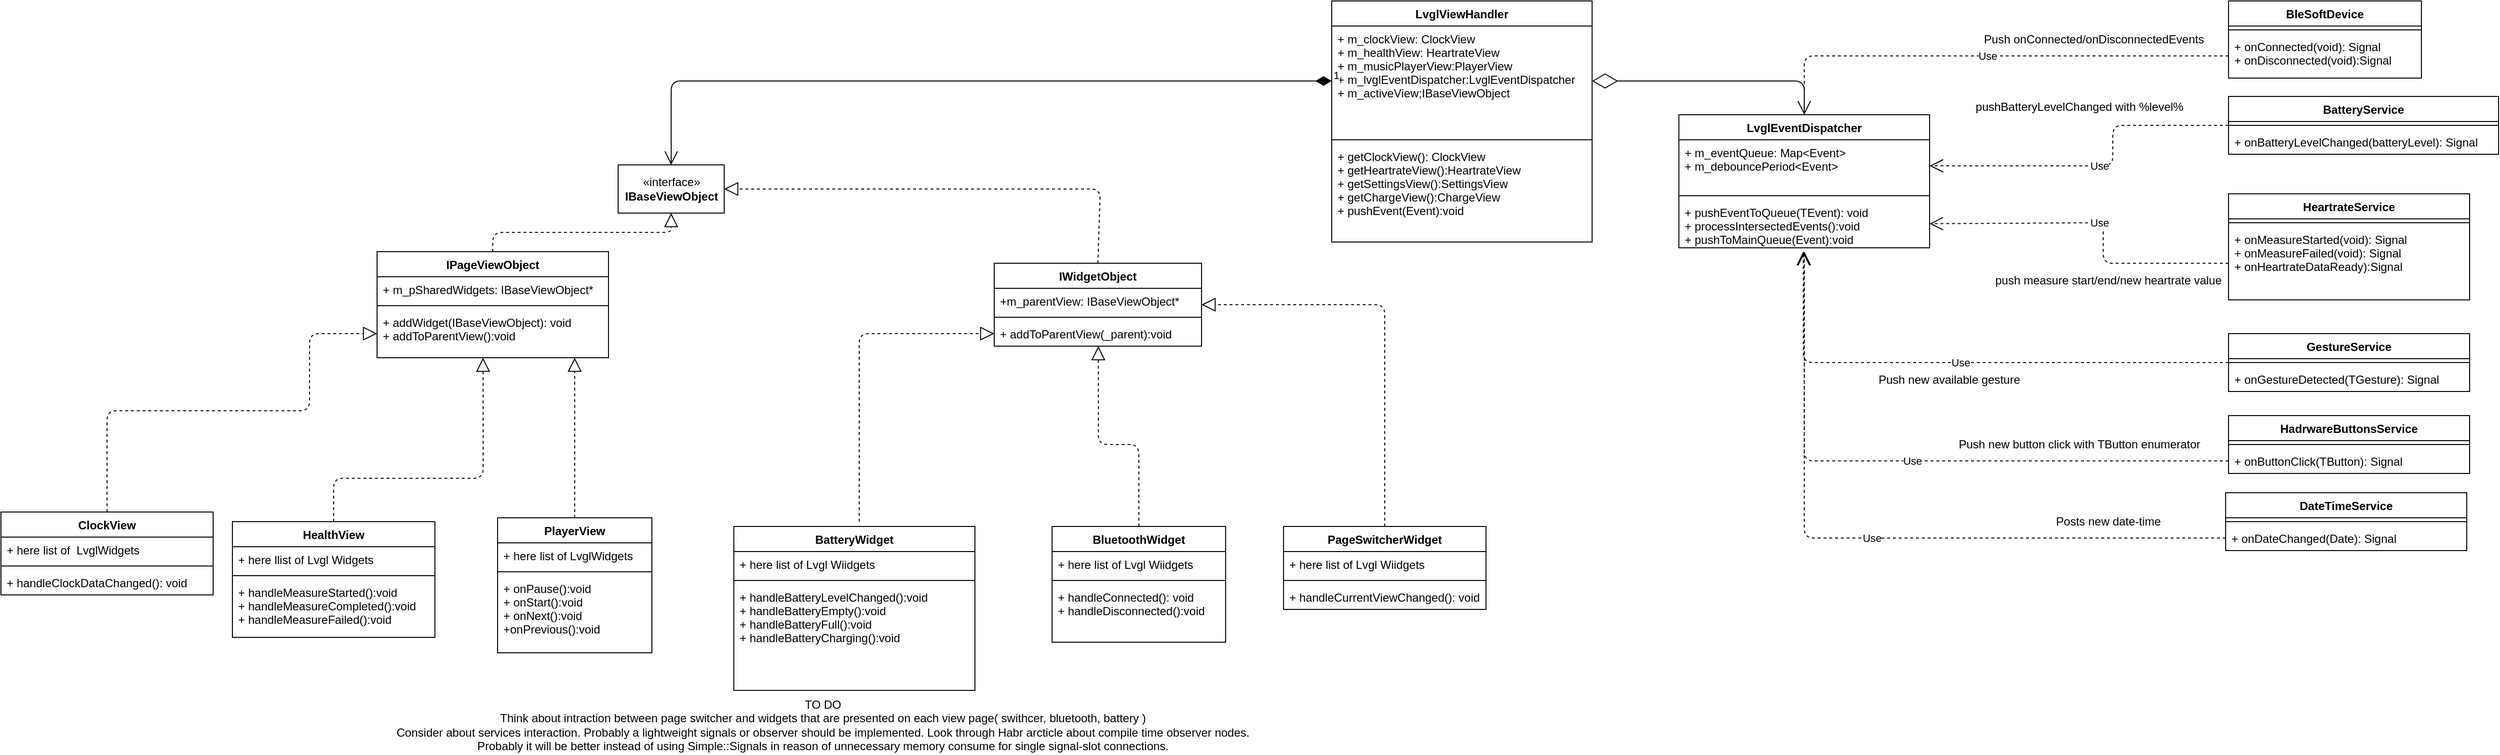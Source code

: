 <mxfile version="12.4.2" type="device" pages="1"><diagram id="ewsq-P03NnKkzqUF8lzg" name="Page-1"><mxGraphModel dx="3555" dy="2055" grid="1" gridSize="10" guides="1" tooltips="1" connect="1" arrows="1" fold="1" page="1" pageScale="1" pageWidth="3300" pageHeight="2339" math="0" shadow="0"><root><mxCell id="0"/><mxCell id="1" parent="0"/><mxCell id="7AHlP5lubdx5ZSfisMD6-1" value="LvglViewHandler" style="swimlane;fontStyle=1;align=center;verticalAlign=top;childLayout=stackLayout;horizontal=1;startSize=26;horizontalStack=0;resizeParent=1;resizeParentMax=0;resizeLast=0;collapsible=1;marginBottom=0;" parent="1" vertex="1"><mxGeometry x="1410" y="90" width="270" height="250" as="geometry"/></mxCell><mxCell id="7AHlP5lubdx5ZSfisMD6-2" value="+ m_clockView: ClockView&#10;+ m_healthView: HeartrateView&#10;+ m_musicPlayerView:PlayerView&#10;+ m_lvglEventDispatcher:LvglEventDispatcher&#10;+ m_activeView;IBaseViewObject" style="text;strokeColor=none;fillColor=none;align=left;verticalAlign=top;spacingLeft=4;spacingRight=4;overflow=hidden;rotatable=0;points=[[0,0.5],[1,0.5]];portConstraint=eastwest;" parent="7AHlP5lubdx5ZSfisMD6-1" vertex="1"><mxGeometry y="26" width="270" height="114" as="geometry"/></mxCell><mxCell id="7AHlP5lubdx5ZSfisMD6-3" value="" style="line;strokeWidth=1;fillColor=none;align=left;verticalAlign=middle;spacingTop=-1;spacingLeft=3;spacingRight=3;rotatable=0;labelPosition=right;points=[];portConstraint=eastwest;" parent="7AHlP5lubdx5ZSfisMD6-1" vertex="1"><mxGeometry y="140" width="270" height="8" as="geometry"/></mxCell><mxCell id="7AHlP5lubdx5ZSfisMD6-4" value="+ getClockView(): ClockView&#10;+ getHeartrateView():HeartrateView&#10;+ getSettingsView():SettingsView&#10;+ getChargeView():ChargeView&#10;+ pushEvent(Event):void&#10;" style="text;strokeColor=none;fillColor=none;align=left;verticalAlign=top;spacingLeft=4;spacingRight=4;overflow=hidden;rotatable=0;points=[[0,0.5],[1,0.5]];portConstraint=eastwest;" parent="7AHlP5lubdx5ZSfisMD6-1" vertex="1"><mxGeometry y="148" width="270" height="102" as="geometry"/></mxCell><mxCell id="7AHlP5lubdx5ZSfisMD6-9" value="ClockView" style="swimlane;fontStyle=1;align=center;verticalAlign=top;childLayout=stackLayout;horizontal=1;startSize=26;horizontalStack=0;resizeParent=1;resizeParentMax=0;resizeLast=0;collapsible=1;marginBottom=0;" parent="1" vertex="1"><mxGeometry x="30" y="620" width="220" height="86" as="geometry"/></mxCell><mxCell id="7AHlP5lubdx5ZSfisMD6-10" value="+ here list of  LvglWidgets" style="text;strokeColor=none;fillColor=none;align=left;verticalAlign=top;spacingLeft=4;spacingRight=4;overflow=hidden;rotatable=0;points=[[0,0.5],[1,0.5]];portConstraint=eastwest;" parent="7AHlP5lubdx5ZSfisMD6-9" vertex="1"><mxGeometry y="26" width="220" height="26" as="geometry"/></mxCell><mxCell id="7AHlP5lubdx5ZSfisMD6-11" value="" style="line;strokeWidth=1;fillColor=none;align=left;verticalAlign=middle;spacingTop=-1;spacingLeft=3;spacingRight=3;rotatable=0;labelPosition=right;points=[];portConstraint=eastwest;" parent="7AHlP5lubdx5ZSfisMD6-9" vertex="1"><mxGeometry y="52" width="220" height="8" as="geometry"/></mxCell><mxCell id="7AHlP5lubdx5ZSfisMD6-12" value="+ handleClockDataChanged(): void" style="text;strokeColor=none;fillColor=none;align=left;verticalAlign=top;spacingLeft=4;spacingRight=4;overflow=hidden;rotatable=0;points=[[0,0.5],[1,0.5]];portConstraint=eastwest;" parent="7AHlP5lubdx5ZSfisMD6-9" vertex="1"><mxGeometry y="60" width="220" height="26" as="geometry"/></mxCell><mxCell id="7AHlP5lubdx5ZSfisMD6-13" value="HealthView" style="swimlane;fontStyle=1;align=center;verticalAlign=top;childLayout=stackLayout;horizontal=1;startSize=26;horizontalStack=0;resizeParent=1;resizeParentMax=0;resizeLast=0;collapsible=1;marginBottom=0;" parent="1" vertex="1"><mxGeometry x="270" y="630" width="210" height="120" as="geometry"/></mxCell><mxCell id="7AHlP5lubdx5ZSfisMD6-14" value="+ here llist of Lvgl Widgets" style="text;strokeColor=none;fillColor=none;align=left;verticalAlign=top;spacingLeft=4;spacingRight=4;overflow=hidden;rotatable=0;points=[[0,0.5],[1,0.5]];portConstraint=eastwest;" parent="7AHlP5lubdx5ZSfisMD6-13" vertex="1"><mxGeometry y="26" width="210" height="26" as="geometry"/></mxCell><mxCell id="7AHlP5lubdx5ZSfisMD6-15" value="" style="line;strokeWidth=1;fillColor=none;align=left;verticalAlign=middle;spacingTop=-1;spacingLeft=3;spacingRight=3;rotatable=0;labelPosition=right;points=[];portConstraint=eastwest;" parent="7AHlP5lubdx5ZSfisMD6-13" vertex="1"><mxGeometry y="52" width="210" height="8" as="geometry"/></mxCell><mxCell id="7AHlP5lubdx5ZSfisMD6-16" value="+ handleMeasureStarted():void&#10;+ handleMeasureCompleted():void&#10;+ handleMeasureFailed():void" style="text;strokeColor=none;fillColor=none;align=left;verticalAlign=top;spacingLeft=4;spacingRight=4;overflow=hidden;rotatable=0;points=[[0,0.5],[1,0.5]];portConstraint=eastwest;" parent="7AHlP5lubdx5ZSfisMD6-13" vertex="1"><mxGeometry y="60" width="210" height="60" as="geometry"/></mxCell><mxCell id="7AHlP5lubdx5ZSfisMD6-18" value="BatteryWidget" style="swimlane;fontStyle=1;align=center;verticalAlign=top;childLayout=stackLayout;horizontal=1;startSize=26;horizontalStack=0;resizeParent=1;resizeParentMax=0;resizeLast=0;collapsible=1;marginBottom=0;" parent="1" vertex="1"><mxGeometry x="790" y="635" width="250" height="170" as="geometry"/></mxCell><mxCell id="7AHlP5lubdx5ZSfisMD6-19" value="+ here list of Lvgl Wiidgets" style="text;strokeColor=none;fillColor=none;align=left;verticalAlign=top;spacingLeft=4;spacingRight=4;overflow=hidden;rotatable=0;points=[[0,0.5],[1,0.5]];portConstraint=eastwest;" parent="7AHlP5lubdx5ZSfisMD6-18" vertex="1"><mxGeometry y="26" width="250" height="26" as="geometry"/></mxCell><mxCell id="7AHlP5lubdx5ZSfisMD6-20" value="" style="line;strokeWidth=1;fillColor=none;align=left;verticalAlign=middle;spacingTop=-1;spacingLeft=3;spacingRight=3;rotatable=0;labelPosition=right;points=[];portConstraint=eastwest;" parent="7AHlP5lubdx5ZSfisMD6-18" vertex="1"><mxGeometry y="52" width="250" height="8" as="geometry"/></mxCell><mxCell id="7AHlP5lubdx5ZSfisMD6-21" value="+ handleBatteryLevelChanged():void&#10;+ handleBatteryEmpty():void&#10;+ handleBatteryFull():void&#10;+ handleBatteryCharging():void" style="text;strokeColor=none;fillColor=none;align=left;verticalAlign=top;spacingLeft=4;spacingRight=4;overflow=hidden;rotatable=0;points=[[0,0.5],[1,0.5]];portConstraint=eastwest;" parent="7AHlP5lubdx5ZSfisMD6-18" vertex="1"><mxGeometry y="60" width="250" height="110" as="geometry"/></mxCell><mxCell id="7AHlP5lubdx5ZSfisMD6-27" value="" style="endArrow=block;dashed=1;endFill=0;endSize=12;html=1;entryX=0.458;entryY=1;entryDx=0;entryDy=0;exitX=0.5;exitY=0;exitDx=0;exitDy=0;entryPerimeter=0;" parent="1" source="7AHlP5lubdx5ZSfisMD6-13" target="jYnWJ_lTB4Jm8ooco0lp-8" edge="1"><mxGeometry width="160" relative="1" as="geometry"><mxPoint x="330" y="615" as="sourcePoint"/><mxPoint x="597.5" y="505" as="targetPoint"/><Array as="points"><mxPoint x="375" y="585"/><mxPoint x="530" y="585"/><mxPoint x="530" y="520"/></Array></mxGeometry></mxCell><mxCell id="7AHlP5lubdx5ZSfisMD6-28" value="" style="endArrow=block;dashed=1;endFill=0;endSize=12;html=1;entryX=0.854;entryY=1;entryDx=0;entryDy=0;exitX=0.5;exitY=0;exitDx=0;exitDy=0;entryPerimeter=0;" parent="1" source="cyp4PG-9bIYyJVYhjUju-9" target="jYnWJ_lTB4Jm8ooco0lp-8" edge="1"><mxGeometry width="160" relative="1" as="geometry"><mxPoint x="625" y="605" as="sourcePoint"/><mxPoint x="625" y="505" as="targetPoint"/></mxGeometry></mxCell><mxCell id="cyp4PG-9bIYyJVYhjUju-3" value="1" style="endArrow=open;html=1;endSize=12;startArrow=diamondThin;startSize=14;startFill=1;edgeStyle=orthogonalEdgeStyle;align=left;verticalAlign=bottom;exitX=0;exitY=0.5;exitDx=0;exitDy=0;entryX=0.5;entryY=0;entryDx=0;entryDy=0;" parent="1" source="7AHlP5lubdx5ZSfisMD6-2" target="jYnWJ_lTB4Jm8ooco0lp-2" edge="1"><mxGeometry x="-1" y="3" relative="1" as="geometry"><mxPoint x="930" y="110" as="sourcePoint"/><mxPoint x="725" y="240" as="targetPoint"/></mxGeometry></mxCell><mxCell id="cyp4PG-9bIYyJVYhjUju-9" value="PlayerView" style="swimlane;fontStyle=1;align=center;verticalAlign=top;childLayout=stackLayout;horizontal=1;startSize=26;horizontalStack=0;resizeParent=1;resizeParentMax=0;resizeLast=0;collapsible=1;marginBottom=0;" parent="1" vertex="1"><mxGeometry x="545" y="626" width="160" height="140" as="geometry"/></mxCell><mxCell id="cyp4PG-9bIYyJVYhjUju-10" value="+ here list of LvglWidgets" style="text;strokeColor=none;fillColor=none;align=left;verticalAlign=top;spacingLeft=4;spacingRight=4;overflow=hidden;rotatable=0;points=[[0,0.5],[1,0.5]];portConstraint=eastwest;" parent="cyp4PG-9bIYyJVYhjUju-9" vertex="1"><mxGeometry y="26" width="160" height="26" as="geometry"/></mxCell><mxCell id="cyp4PG-9bIYyJVYhjUju-11" value="" style="line;strokeWidth=1;fillColor=none;align=left;verticalAlign=middle;spacingTop=-1;spacingLeft=3;spacingRight=3;rotatable=0;labelPosition=right;points=[];portConstraint=eastwest;" parent="cyp4PG-9bIYyJVYhjUju-9" vertex="1"><mxGeometry y="52" width="160" height="8" as="geometry"/></mxCell><mxCell id="cyp4PG-9bIYyJVYhjUju-12" value="+ onPause():void&#10;+ onStart():void&#10;+ onNext():void&#10;+onPrevious():void" style="text;strokeColor=none;fillColor=none;align=left;verticalAlign=top;spacingLeft=4;spacingRight=4;overflow=hidden;rotatable=0;points=[[0,0.5],[1,0.5]];portConstraint=eastwest;" parent="cyp4PG-9bIYyJVYhjUju-9" vertex="1"><mxGeometry y="60" width="160" height="80" as="geometry"/></mxCell><mxCell id="cyp4PG-9bIYyJVYhjUju-13" value="" style="endArrow=block;dashed=1;endFill=0;endSize=12;html=1;entryX=0;entryY=0.5;entryDx=0;entryDy=0;exitX=0.5;exitY=0;exitDx=0;exitDy=0;" parent="1" source="7AHlP5lubdx5ZSfisMD6-9" target="jYnWJ_lTB4Jm8ooco0lp-8" edge="1"><mxGeometry width="160" relative="1" as="geometry"><mxPoint x="-10" y="567.0" as="sourcePoint"/><mxPoint x="420" y="430" as="targetPoint"/><Array as="points"><mxPoint x="140" y="515"/><mxPoint x="350" y="515"/><mxPoint x="350" y="435"/></Array></mxGeometry></mxCell><mxCell id="XPXzc3mzfbzudsh0F1aF-1" value="BleSoftDevice" style="swimlane;fontStyle=1;align=center;verticalAlign=top;childLayout=stackLayout;horizontal=1;startSize=26;horizontalStack=0;resizeParent=1;resizeParentMax=0;resizeLast=0;collapsible=1;marginBottom=0;" parent="1" vertex="1"><mxGeometry x="2340" y="90" width="200" height="80" as="geometry"/></mxCell><mxCell id="XPXzc3mzfbzudsh0F1aF-3" value="" style="line;strokeWidth=1;fillColor=none;align=left;verticalAlign=middle;spacingTop=-1;spacingLeft=3;spacingRight=3;rotatable=0;labelPosition=right;points=[];portConstraint=eastwest;" parent="XPXzc3mzfbzudsh0F1aF-1" vertex="1"><mxGeometry y="26" width="200" height="8" as="geometry"/></mxCell><mxCell id="XPXzc3mzfbzudsh0F1aF-4" value="+ onConnected(void): Signal&#10;+ onDisconnected(void):Signal" style="text;strokeColor=none;fillColor=none;align=left;verticalAlign=top;spacingLeft=4;spacingRight=4;overflow=hidden;rotatable=0;points=[[0,0.5],[1,0.5]];portConstraint=eastwest;" parent="XPXzc3mzfbzudsh0F1aF-1" vertex="1"><mxGeometry y="34" width="200" height="46" as="geometry"/></mxCell><mxCell id="XPXzc3mzfbzudsh0F1aF-5" value="BatteryService" style="swimlane;fontStyle=1;align=center;verticalAlign=top;childLayout=stackLayout;horizontal=1;startSize=26;horizontalStack=0;resizeParent=1;resizeParentMax=0;resizeLast=0;collapsible=1;marginBottom=0;" parent="1" vertex="1"><mxGeometry x="2340" y="189" width="280" height="60" as="geometry"/></mxCell><mxCell id="XPXzc3mzfbzudsh0F1aF-7" value="" style="line;strokeWidth=1;fillColor=none;align=left;verticalAlign=middle;spacingTop=-1;spacingLeft=3;spacingRight=3;rotatable=0;labelPosition=right;points=[];portConstraint=eastwest;" parent="XPXzc3mzfbzudsh0F1aF-5" vertex="1"><mxGeometry y="26" width="280" height="8" as="geometry"/></mxCell><mxCell id="XPXzc3mzfbzudsh0F1aF-8" value="+ onBatteryLevelChanged(batteryLevel): Signal" style="text;strokeColor=none;fillColor=none;align=left;verticalAlign=top;spacingLeft=4;spacingRight=4;overflow=hidden;rotatable=0;points=[[0,0.5],[1,0.5]];portConstraint=eastwest;" parent="XPXzc3mzfbzudsh0F1aF-5" vertex="1"><mxGeometry y="34" width="280" height="26" as="geometry"/></mxCell><mxCell id="XPXzc3mzfbzudsh0F1aF-10" value="Text" style="text;html=1;align=center;verticalAlign=middle;resizable=0;points=[];autosize=1;" parent="1" vertex="1"><mxGeometry x="2457" y="294" width="40" height="20" as="geometry"/></mxCell><mxCell id="XPXzc3mzfbzudsh0F1aF-11" value="HeartrateService" style="swimlane;fontStyle=1;align=center;verticalAlign=top;childLayout=stackLayout;horizontal=1;startSize=26;horizontalStack=0;resizeParent=1;resizeParentMax=0;resizeLast=0;collapsible=1;marginBottom=0;" parent="1" vertex="1"><mxGeometry x="2340" y="290" width="250" height="110" as="geometry"/></mxCell><mxCell id="XPXzc3mzfbzudsh0F1aF-13" value="" style="line;strokeWidth=1;fillColor=none;align=left;verticalAlign=middle;spacingTop=-1;spacingLeft=3;spacingRight=3;rotatable=0;labelPosition=right;points=[];portConstraint=eastwest;" parent="XPXzc3mzfbzudsh0F1aF-11" vertex="1"><mxGeometry y="26" width="250" height="8" as="geometry"/></mxCell><mxCell id="XPXzc3mzfbzudsh0F1aF-14" value="+ onMeasureStarted(void): Signal&#10;+ onMeasureFailed(void): Signal&#10;+ onHeartrateDataReady):Signal" style="text;strokeColor=none;fillColor=none;align=left;verticalAlign=top;spacingLeft=4;spacingRight=4;overflow=hidden;rotatable=0;points=[[0,0.5],[1,0.5]];portConstraint=eastwest;" parent="XPXzc3mzfbzudsh0F1aF-11" vertex="1"><mxGeometry y="34" width="250" height="76" as="geometry"/></mxCell><mxCell id="XPXzc3mzfbzudsh0F1aF-15" value="Use" style="endArrow=open;endSize=12;dashed=1;html=1;exitX=0;exitY=0.5;exitDx=0;exitDy=0;entryX=0.5;entryY=0;entryDx=0;entryDy=0;" parent="1" source="XPXzc3mzfbzudsh0F1aF-4" target="XPXzc3mzfbzudsh0F1aF-17" edge="1"><mxGeometry width="160" relative="1" as="geometry"><mxPoint x="2050" y="420" as="sourcePoint"/><mxPoint x="2080" y="180" as="targetPoint"/><Array as="points"><mxPoint x="1900" y="147"/></Array></mxGeometry></mxCell><mxCell id="XPXzc3mzfbzudsh0F1aF-17" value="LvglEventDispatcher" style="swimlane;fontStyle=1;align=center;verticalAlign=top;childLayout=stackLayout;horizontal=1;startSize=26;horizontalStack=0;resizeParent=1;resizeParentMax=0;resizeLast=0;collapsible=1;marginBottom=0;" parent="1" vertex="1"><mxGeometry x="1770" y="208" width="260" height="138" as="geometry"/></mxCell><mxCell id="XPXzc3mzfbzudsh0F1aF-18" value="+ m_eventQueue: Map&lt;Event&gt;&#10;+ m_debouncePeriod&lt;Event&gt;" style="text;strokeColor=none;fillColor=none;align=left;verticalAlign=top;spacingLeft=4;spacingRight=4;overflow=hidden;rotatable=0;points=[[0,0.5],[1,0.5]];portConstraint=eastwest;" parent="XPXzc3mzfbzudsh0F1aF-17" vertex="1"><mxGeometry y="26" width="260" height="54" as="geometry"/></mxCell><mxCell id="XPXzc3mzfbzudsh0F1aF-19" value="" style="line;strokeWidth=1;fillColor=none;align=left;verticalAlign=middle;spacingTop=-1;spacingLeft=3;spacingRight=3;rotatable=0;labelPosition=right;points=[];portConstraint=eastwest;" parent="XPXzc3mzfbzudsh0F1aF-17" vertex="1"><mxGeometry y="80" width="260" height="8" as="geometry"/></mxCell><mxCell id="XPXzc3mzfbzudsh0F1aF-20" value="+ pushEventToQueue(TEvent): void&#10;+ processIntersectedEvents():void&#10;+ pushToMainQueue(Event):void" style="text;strokeColor=none;fillColor=none;align=left;verticalAlign=top;spacingLeft=4;spacingRight=4;overflow=hidden;rotatable=0;points=[[0,0.5],[1,0.5]];portConstraint=eastwest;" parent="XPXzc3mzfbzudsh0F1aF-17" vertex="1"><mxGeometry y="88" width="260" height="50" as="geometry"/></mxCell><mxCell id="XPXzc3mzfbzudsh0F1aF-21" value="Use" style="endArrow=open;endSize=12;dashed=1;html=1;entryX=1;entryY=0.5;entryDx=0;entryDy=0;exitX=0;exitY=0.5;exitDx=0;exitDy=0;" parent="1" source="XPXzc3mzfbzudsh0F1aF-5" target="XPXzc3mzfbzudsh0F1aF-18" edge="1"><mxGeometry width="160" relative="1" as="geometry"><mxPoint x="2080" y="370" as="sourcePoint"/><mxPoint x="2240" y="370" as="targetPoint"/><Array as="points"><mxPoint x="2220" y="219"/><mxPoint x="2220" y="261"/></Array></mxGeometry></mxCell><mxCell id="XPXzc3mzfbzudsh0F1aF-22" value="Push onConnected/onDisconnectedEvents" style="text;html=1;align=center;verticalAlign=middle;resizable=0;points=[];autosize=1;" parent="1" vertex="1"><mxGeometry x="2080" y="120" width="240" height="20" as="geometry"/></mxCell><mxCell id="XPXzc3mzfbzudsh0F1aF-23" value="pushBatteryLevelChanged with %level%" style="text;html=1;align=center;verticalAlign=middle;resizable=0;points=[];autosize=1;" parent="1" vertex="1"><mxGeometry x="2070" y="190" width="230" height="20" as="geometry"/></mxCell><mxCell id="XPXzc3mzfbzudsh0F1aF-25" value="Use" style="endArrow=open;endSize=12;dashed=1;html=1;entryX=1;entryY=0.5;entryDx=0;entryDy=0;exitX=0;exitY=0.5;exitDx=0;exitDy=0;" parent="1" source="XPXzc3mzfbzudsh0F1aF-14" target="XPXzc3mzfbzudsh0F1aF-20" edge="1"><mxGeometry width="160" relative="1" as="geometry"><mxPoint x="2100" y="370" as="sourcePoint"/><mxPoint x="2260" y="370" as="targetPoint"/><Array as="points"><mxPoint x="2210" y="362"/><mxPoint x="2210" y="320"/></Array></mxGeometry></mxCell><mxCell id="XPXzc3mzfbzudsh0F1aF-26" value="push measure start/end/new heartrate value" style="text;html=1;align=center;verticalAlign=middle;resizable=0;points=[];autosize=1;" parent="1" vertex="1"><mxGeometry x="2090" y="370" width="250" height="20" as="geometry"/></mxCell><mxCell id="XPXzc3mzfbzudsh0F1aF-27" value="GestureService" style="swimlane;fontStyle=1;align=center;verticalAlign=top;childLayout=stackLayout;horizontal=1;startSize=26;horizontalStack=0;resizeParent=1;resizeParentMax=0;resizeLast=0;collapsible=1;marginBottom=0;" parent="1" vertex="1"><mxGeometry x="2340" y="435" width="250" height="60" as="geometry"/></mxCell><mxCell id="XPXzc3mzfbzudsh0F1aF-29" value="" style="line;strokeWidth=1;fillColor=none;align=left;verticalAlign=middle;spacingTop=-1;spacingLeft=3;spacingRight=3;rotatable=0;labelPosition=right;points=[];portConstraint=eastwest;" parent="XPXzc3mzfbzudsh0F1aF-27" vertex="1"><mxGeometry y="26" width="250" height="8" as="geometry"/></mxCell><mxCell id="XPXzc3mzfbzudsh0F1aF-30" value="+ onGestureDetected(TGesture): Signal" style="text;strokeColor=none;fillColor=none;align=left;verticalAlign=top;spacingLeft=4;spacingRight=4;overflow=hidden;rotatable=0;points=[[0,0.5],[1,0.5]];portConstraint=eastwest;" parent="XPXzc3mzfbzudsh0F1aF-27" vertex="1"><mxGeometry y="34" width="250" height="26" as="geometry"/></mxCell><mxCell id="XPXzc3mzfbzudsh0F1aF-31" value="Use" style="endArrow=open;endSize=12;dashed=1;html=1;exitX=0;exitY=0.5;exitDx=0;exitDy=0;" parent="1" source="XPXzc3mzfbzudsh0F1aF-27" edge="1"><mxGeometry width="160" relative="1" as="geometry"><mxPoint x="2040" y="480" as="sourcePoint"/><mxPoint x="1899" y="350" as="targetPoint"/><Array as="points"><mxPoint x="1899" y="465"/></Array></mxGeometry></mxCell><mxCell id="XPXzc3mzfbzudsh0F1aF-32" value="Push new available gesture" style="text;html=1;align=center;verticalAlign=middle;resizable=0;points=[];autosize=1;" parent="1" vertex="1"><mxGeometry x="1970" y="473" width="160" height="20" as="geometry"/></mxCell><mxCell id="XPXzc3mzfbzudsh0F1aF-33" value="HadrwareButtonsService" style="swimlane;fontStyle=1;align=center;verticalAlign=top;childLayout=stackLayout;horizontal=1;startSize=26;horizontalStack=0;resizeParent=1;resizeParentMax=0;resizeLast=0;collapsible=1;marginBottom=0;" parent="1" vertex="1"><mxGeometry x="2340" y="520" width="250" height="60" as="geometry"/></mxCell><mxCell id="XPXzc3mzfbzudsh0F1aF-35" value="" style="line;strokeWidth=1;fillColor=none;align=left;verticalAlign=middle;spacingTop=-1;spacingLeft=3;spacingRight=3;rotatable=0;labelPosition=right;points=[];portConstraint=eastwest;" parent="XPXzc3mzfbzudsh0F1aF-33" vertex="1"><mxGeometry y="26" width="250" height="8" as="geometry"/></mxCell><mxCell id="XPXzc3mzfbzudsh0F1aF-36" value="+ onButtonClick(TButton): Signal" style="text;strokeColor=none;fillColor=none;align=left;verticalAlign=top;spacingLeft=4;spacingRight=4;overflow=hidden;rotatable=0;points=[[0,0.5],[1,0.5]];portConstraint=eastwest;" parent="XPXzc3mzfbzudsh0F1aF-33" vertex="1"><mxGeometry y="34" width="250" height="26" as="geometry"/></mxCell><mxCell id="XPXzc3mzfbzudsh0F1aF-37" value="Use" style="endArrow=open;endSize=12;dashed=1;html=1;exitX=0;exitY=0.5;exitDx=0;exitDy=0;" parent="1" source="XPXzc3mzfbzudsh0F1aF-36" edge="1"><mxGeometry width="160" relative="1" as="geometry"><mxPoint x="1740" y="560" as="sourcePoint"/><mxPoint x="1900" y="350" as="targetPoint"/><Array as="points"><mxPoint x="1900" y="567"/></Array></mxGeometry></mxCell><mxCell id="XPXzc3mzfbzudsh0F1aF-38" value="Push new button click with TButton enumerator" style="text;html=1;align=center;verticalAlign=middle;resizable=0;points=[];autosize=1;" parent="1" vertex="1"><mxGeometry x="2050" y="540" width="270" height="20" as="geometry"/></mxCell><mxCell id="XPXzc3mzfbzudsh0F1aF-40" value="" style="endArrow=diamondThin;endFill=0;endSize=24;html=1;entryX=1;entryY=0.5;entryDx=0;entryDy=0;exitX=0.5;exitY=0;exitDx=0;exitDy=0;" parent="1" source="XPXzc3mzfbzudsh0F1aF-17" target="7AHlP5lubdx5ZSfisMD6-2" edge="1"><mxGeometry width="160" relative="1" as="geometry"><mxPoint x="1720" y="100" as="sourcePoint"/><mxPoint x="1880" y="100" as="targetPoint"/><Array as="points"><mxPoint x="1900" y="173"/></Array></mxGeometry></mxCell><mxCell id="XPXzc3mzfbzudsh0F1aF-41" value="DateTimeService" style="swimlane;fontStyle=1;align=center;verticalAlign=top;childLayout=stackLayout;horizontal=1;startSize=26;horizontalStack=0;resizeParent=1;resizeParentMax=0;resizeLast=0;collapsible=1;marginBottom=0;" parent="1" vertex="1"><mxGeometry x="2337" y="600" width="250" height="60" as="geometry"/></mxCell><mxCell id="XPXzc3mzfbzudsh0F1aF-43" value="" style="line;strokeWidth=1;fillColor=none;align=left;verticalAlign=middle;spacingTop=-1;spacingLeft=3;spacingRight=3;rotatable=0;labelPosition=right;points=[];portConstraint=eastwest;" parent="XPXzc3mzfbzudsh0F1aF-41" vertex="1"><mxGeometry y="26" width="250" height="8" as="geometry"/></mxCell><mxCell id="XPXzc3mzfbzudsh0F1aF-44" value="+ onDateChanged(Date): Signal" style="text;strokeColor=none;fillColor=none;align=left;verticalAlign=top;spacingLeft=4;spacingRight=4;overflow=hidden;rotatable=0;points=[[0,0.5],[1,0.5]];portConstraint=eastwest;" parent="XPXzc3mzfbzudsh0F1aF-41" vertex="1"><mxGeometry y="34" width="250" height="26" as="geometry"/></mxCell><mxCell id="XPXzc3mzfbzudsh0F1aF-45" value="Use" style="endArrow=open;endSize=12;dashed=1;html=1;exitX=0;exitY=0.5;exitDx=0;exitDy=0;" parent="1" source="XPXzc3mzfbzudsh0F1aF-44" edge="1"><mxGeometry width="160" relative="1" as="geometry"><mxPoint x="1900" y="680" as="sourcePoint"/><mxPoint x="1900" y="350" as="targetPoint"/><Array as="points"><mxPoint x="1900" y="647"/></Array></mxGeometry></mxCell><mxCell id="XPXzc3mzfbzudsh0F1aF-46" value="Posts new date-time" style="text;html=1;align=center;verticalAlign=middle;resizable=0;points=[];autosize=1;" parent="1" vertex="1"><mxGeometry x="2155" y="620" width="120" height="20" as="geometry"/></mxCell><mxCell id="XPXzc3mzfbzudsh0F1aF-47" value="PageSwitcherWidget" style="swimlane;fontStyle=1;align=center;verticalAlign=top;childLayout=stackLayout;horizontal=1;startSize=26;horizontalStack=0;resizeParent=1;resizeParentMax=0;resizeLast=0;collapsible=1;marginBottom=0;" parent="1" vertex="1"><mxGeometry x="1360" y="635" width="210" height="86" as="geometry"/></mxCell><mxCell id="XPXzc3mzfbzudsh0F1aF-48" value="+ here list of Lvgl Wiidgets" style="text;strokeColor=none;fillColor=none;align=left;verticalAlign=top;spacingLeft=4;spacingRight=4;overflow=hidden;rotatable=0;points=[[0,0.5],[1,0.5]];portConstraint=eastwest;" parent="XPXzc3mzfbzudsh0F1aF-47" vertex="1"><mxGeometry y="26" width="210" height="26" as="geometry"/></mxCell><mxCell id="XPXzc3mzfbzudsh0F1aF-49" value="" style="line;strokeWidth=1;fillColor=none;align=left;verticalAlign=middle;spacingTop=-1;spacingLeft=3;spacingRight=3;rotatable=0;labelPosition=right;points=[];portConstraint=eastwest;" parent="XPXzc3mzfbzudsh0F1aF-47" vertex="1"><mxGeometry y="52" width="210" height="8" as="geometry"/></mxCell><mxCell id="XPXzc3mzfbzudsh0F1aF-50" value="+ handleCurrentViewChanged(): void" style="text;strokeColor=none;fillColor=none;align=left;verticalAlign=top;spacingLeft=4;spacingRight=4;overflow=hidden;rotatable=0;points=[[0,0.5],[1,0.5]];portConstraint=eastwest;" parent="XPXzc3mzfbzudsh0F1aF-47" vertex="1"><mxGeometry y="60" width="210" height="26" as="geometry"/></mxCell><mxCell id="XPXzc3mzfbzudsh0F1aF-53" value="BluetoothWidget" style="swimlane;fontStyle=1;align=center;verticalAlign=top;childLayout=stackLayout;horizontal=1;startSize=26;horizontalStack=0;resizeParent=1;resizeParentMax=0;resizeLast=0;collapsible=1;marginBottom=0;" parent="1" vertex="1"><mxGeometry x="1120" y="635" width="180" height="120" as="geometry"/></mxCell><mxCell id="XPXzc3mzfbzudsh0F1aF-54" value="+ here list of Lvgl Wiidgets" style="text;strokeColor=none;fillColor=none;align=left;verticalAlign=top;spacingLeft=4;spacingRight=4;overflow=hidden;rotatable=0;points=[[0,0.5],[1,0.5]];portConstraint=eastwest;" parent="XPXzc3mzfbzudsh0F1aF-53" vertex="1"><mxGeometry y="26" width="180" height="26" as="geometry"/></mxCell><mxCell id="XPXzc3mzfbzudsh0F1aF-55" value="" style="line;strokeWidth=1;fillColor=none;align=left;verticalAlign=middle;spacingTop=-1;spacingLeft=3;spacingRight=3;rotatable=0;labelPosition=right;points=[];portConstraint=eastwest;" parent="XPXzc3mzfbzudsh0F1aF-53" vertex="1"><mxGeometry y="52" width="180" height="8" as="geometry"/></mxCell><mxCell id="XPXzc3mzfbzudsh0F1aF-56" value="+ handleConnected(): void&#10;+ handleDisconnected():void" style="text;strokeColor=none;fillColor=none;align=left;verticalAlign=top;spacingLeft=4;spacingRight=4;overflow=hidden;rotatable=0;points=[[0,0.5],[1,0.5]];portConstraint=eastwest;" parent="XPXzc3mzfbzudsh0F1aF-53" vertex="1"><mxGeometry y="60" width="180" height="60" as="geometry"/></mxCell><mxCell id="XPXzc3mzfbzudsh0F1aF-65" value="TO DO&lt;br&gt;Think about intraction between page switcher and widgets that are presented on each view page( swithcer, bluetooth, battery )&lt;br&gt;Consider about services interaction. Probably a lightweight signals or observer should be implemented. Look through Habr arcticle about compile time observer nodes.&lt;br&gt;Probably it will be better instead of using Simple::Signals in reason of unnecessary memory consume for single signal-slot connections." style="text;html=1;align=center;verticalAlign=middle;resizable=0;points=[];autosize=1;" parent="1" vertex="1"><mxGeometry x="432" y="811" width="900" height="60" as="geometry"/></mxCell><mxCell id="jYnWJ_lTB4Jm8ooco0lp-2" value="«interface»&lt;br&gt;&lt;b&gt;IBaseViewObject&lt;/b&gt;" style="html=1;" vertex="1" parent="1"><mxGeometry x="670" y="260" width="110" height="50" as="geometry"/></mxCell><mxCell id="jYnWJ_lTB4Jm8ooco0lp-5" value="IPageViewObject" style="swimlane;fontStyle=1;align=center;verticalAlign=top;childLayout=stackLayout;horizontal=1;startSize=26;horizontalStack=0;resizeParent=1;resizeParentMax=0;resizeLast=0;collapsible=1;marginBottom=0;" vertex="1" parent="1"><mxGeometry x="420" y="350" width="240" height="110" as="geometry"/></mxCell><mxCell id="jYnWJ_lTB4Jm8ooco0lp-6" value="+ m_pSharedWidgets: IBaseViewObject*" style="text;strokeColor=none;fillColor=none;align=left;verticalAlign=top;spacingLeft=4;spacingRight=4;overflow=hidden;rotatable=0;points=[[0,0.5],[1,0.5]];portConstraint=eastwest;" vertex="1" parent="jYnWJ_lTB4Jm8ooco0lp-5"><mxGeometry y="26" width="240" height="26" as="geometry"/></mxCell><mxCell id="jYnWJ_lTB4Jm8ooco0lp-7" value="" style="line;strokeWidth=1;fillColor=none;align=left;verticalAlign=middle;spacingTop=-1;spacingLeft=3;spacingRight=3;rotatable=0;labelPosition=right;points=[];portConstraint=eastwest;" vertex="1" parent="jYnWJ_lTB4Jm8ooco0lp-5"><mxGeometry y="52" width="240" height="8" as="geometry"/></mxCell><mxCell id="jYnWJ_lTB4Jm8ooco0lp-8" value="+ addWidget(IBaseViewObject): void&#10;+ addToParentView():void" style="text;strokeColor=none;fillColor=none;align=left;verticalAlign=top;spacingLeft=4;spacingRight=4;overflow=hidden;rotatable=0;points=[[0,0.5],[1,0.5]];portConstraint=eastwest;" vertex="1" parent="jYnWJ_lTB4Jm8ooco0lp-5"><mxGeometry y="60" width="240" height="50" as="geometry"/></mxCell><mxCell id="jYnWJ_lTB4Jm8ooco0lp-9" value="IWidgetObject" style="swimlane;fontStyle=1;align=center;verticalAlign=top;childLayout=stackLayout;horizontal=1;startSize=26;horizontalStack=0;resizeParent=1;resizeParentMax=0;resizeLast=0;collapsible=1;marginBottom=0;" vertex="1" parent="1"><mxGeometry x="1060" y="362" width="215" height="86" as="geometry"/></mxCell><mxCell id="jYnWJ_lTB4Jm8ooco0lp-10" value="+m_parentView: IBaseViewObject*" style="text;strokeColor=none;fillColor=none;align=left;verticalAlign=top;spacingLeft=4;spacingRight=4;overflow=hidden;rotatable=0;points=[[0,0.5],[1,0.5]];portConstraint=eastwest;" vertex="1" parent="jYnWJ_lTB4Jm8ooco0lp-9"><mxGeometry y="26" width="215" height="26" as="geometry"/></mxCell><mxCell id="jYnWJ_lTB4Jm8ooco0lp-11" value="" style="line;strokeWidth=1;fillColor=none;align=left;verticalAlign=middle;spacingTop=-1;spacingLeft=3;spacingRight=3;rotatable=0;labelPosition=right;points=[];portConstraint=eastwest;" vertex="1" parent="jYnWJ_lTB4Jm8ooco0lp-9"><mxGeometry y="52" width="215" height="8" as="geometry"/></mxCell><mxCell id="jYnWJ_lTB4Jm8ooco0lp-12" value="+ addToParentView(_parent):void" style="text;strokeColor=none;fillColor=none;align=left;verticalAlign=top;spacingLeft=4;spacingRight=4;overflow=hidden;rotatable=0;points=[[0,0.5],[1,0.5]];portConstraint=eastwest;" vertex="1" parent="jYnWJ_lTB4Jm8ooco0lp-9"><mxGeometry y="60" width="215" height="26" as="geometry"/></mxCell><mxCell id="jYnWJ_lTB4Jm8ooco0lp-13" value="" style="endArrow=block;dashed=1;endFill=0;endSize=12;html=1;entryX=0.5;entryY=1;entryDx=0;entryDy=0;exitX=0.5;exitY=0;exitDx=0;exitDy=0;" edge="1" parent="1" source="jYnWJ_lTB4Jm8ooco0lp-5" target="jYnWJ_lTB4Jm8ooco0lp-2"><mxGeometry width="160" relative="1" as="geometry"><mxPoint x="550" y="520" as="sourcePoint"/><mxPoint x="710" y="520" as="targetPoint"/><Array as="points"><mxPoint x="540" y="330"/><mxPoint x="725" y="330"/></Array></mxGeometry></mxCell><mxCell id="jYnWJ_lTB4Jm8ooco0lp-15" value="" style="endArrow=block;dashed=1;endFill=0;endSize=12;html=1;exitX=0.5;exitY=0;exitDx=0;exitDy=0;entryX=1;entryY=0.5;entryDx=0;entryDy=0;" edge="1" parent="1" source="jYnWJ_lTB4Jm8ooco0lp-9" target="jYnWJ_lTB4Jm8ooco0lp-2"><mxGeometry width="160" relative="1" as="geometry"><mxPoint x="720" y="520" as="sourcePoint"/><mxPoint x="720" y="310" as="targetPoint"/><Array as="points"><mxPoint x="1170" y="285"/><mxPoint x="863" y="285"/></Array></mxGeometry></mxCell><mxCell id="jYnWJ_lTB4Jm8ooco0lp-21" value="" style="endArrow=block;dashed=1;endFill=0;endSize=12;html=1;entryX=0;entryY=0.5;entryDx=0;entryDy=0;" edge="1" parent="1" target="jYnWJ_lTB4Jm8ooco0lp-12"><mxGeometry width="160" relative="1" as="geometry"><mxPoint x="920" y="630" as="sourcePoint"/><mxPoint x="1160" y="460" as="targetPoint"/><Array as="points"><mxPoint x="920" y="435"/></Array></mxGeometry></mxCell><mxCell id="jYnWJ_lTB4Jm8ooco0lp-22" value="" style="endArrow=block;dashed=1;endFill=0;endSize=12;html=1;entryX=0.502;entryY=0.999;entryDx=0;entryDy=0;entryPerimeter=0;exitX=0.5;exitY=0;exitDx=0;exitDy=0;" edge="1" parent="1" source="XPXzc3mzfbzudsh0F1aF-53" target="jYnWJ_lTB4Jm8ooco0lp-12"><mxGeometry width="160" relative="1" as="geometry"><mxPoint x="1020" y="570" as="sourcePoint"/><mxPoint x="1180" y="570" as="targetPoint"/><Array as="points"><mxPoint x="1210" y="550"/><mxPoint x="1168" y="550"/></Array></mxGeometry></mxCell><mxCell id="jYnWJ_lTB4Jm8ooco0lp-23" value="" style="endArrow=block;dashed=1;endFill=0;endSize=12;html=1;entryX=1;entryY=0.5;entryDx=0;entryDy=0;exitX=0.5;exitY=0;exitDx=0;exitDy=0;" edge="1" parent="1" source="XPXzc3mzfbzudsh0F1aF-47" target="jYnWJ_lTB4Jm8ooco0lp-9"><mxGeometry width="160" relative="1" as="geometry"><mxPoint x="1370" y="500" as="sourcePoint"/><mxPoint x="1530" y="500" as="targetPoint"/><Array as="points"><mxPoint x="1465" y="405"/></Array></mxGeometry></mxCell></root></mxGraphModel></diagram></mxfile>